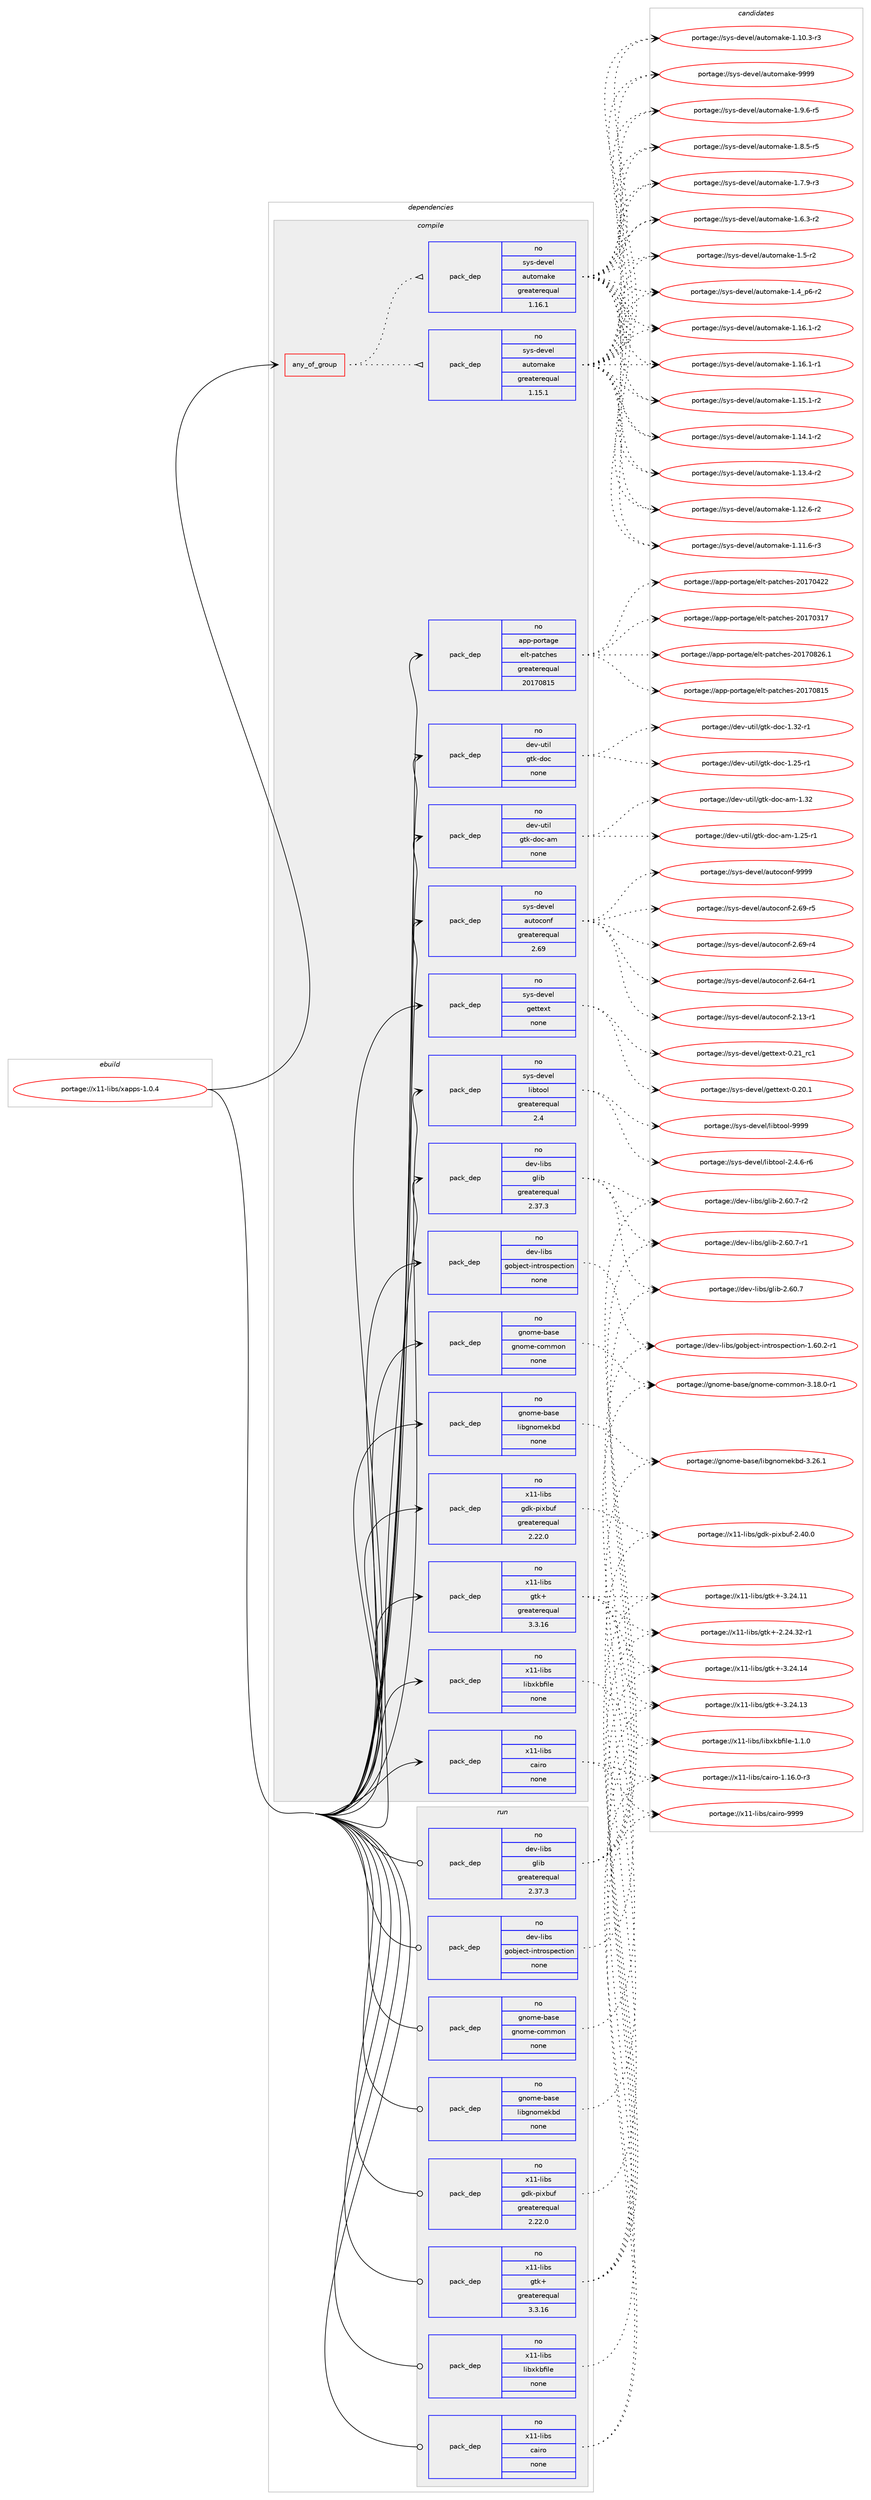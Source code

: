 digraph prolog {

# *************
# Graph options
# *************

newrank=true;
concentrate=true;
compound=true;
graph [rankdir=LR,fontname=Helvetica,fontsize=10,ranksep=1.5];#, ranksep=2.5, nodesep=0.2];
edge  [arrowhead=vee];
node  [fontname=Helvetica,fontsize=10];

# **********
# The ebuild
# **********

subgraph cluster_leftcol {
color=gray;
rank=same;
label=<<i>ebuild</i>>;
id [label="portage://x11-libs/xapps-1.0.4", color=red, width=4, href="../x11-libs/xapps-1.0.4.svg"];
}

# ****************
# The dependencies
# ****************

subgraph cluster_midcol {
color=gray;
label=<<i>dependencies</i>>;
subgraph cluster_compile {
fillcolor="#eeeeee";
style=filled;
label=<<i>compile</i>>;
subgraph any204 {
dependency12370 [label=<<TABLE BORDER="0" CELLBORDER="1" CELLSPACING="0" CELLPADDING="4"><TR><TD CELLPADDING="10">any_of_group</TD></TR></TABLE>>, shape=none, color=red];subgraph pack10590 {
dependency12371 [label=<<TABLE BORDER="0" CELLBORDER="1" CELLSPACING="0" CELLPADDING="4" WIDTH="220"><TR><TD ROWSPAN="6" CELLPADDING="30">pack_dep</TD></TR><TR><TD WIDTH="110">no</TD></TR><TR><TD>sys-devel</TD></TR><TR><TD>automake</TD></TR><TR><TD>greaterequal</TD></TR><TR><TD>1.16.1</TD></TR></TABLE>>, shape=none, color=blue];
}
dependency12370:e -> dependency12371:w [weight=20,style="dotted",arrowhead="oinv"];
subgraph pack10591 {
dependency12372 [label=<<TABLE BORDER="0" CELLBORDER="1" CELLSPACING="0" CELLPADDING="4" WIDTH="220"><TR><TD ROWSPAN="6" CELLPADDING="30">pack_dep</TD></TR><TR><TD WIDTH="110">no</TD></TR><TR><TD>sys-devel</TD></TR><TR><TD>automake</TD></TR><TR><TD>greaterequal</TD></TR><TR><TD>1.15.1</TD></TR></TABLE>>, shape=none, color=blue];
}
dependency12370:e -> dependency12372:w [weight=20,style="dotted",arrowhead="oinv"];
}
id:e -> dependency12370:w [weight=20,style="solid",arrowhead="vee"];
subgraph pack10592 {
dependency12373 [label=<<TABLE BORDER="0" CELLBORDER="1" CELLSPACING="0" CELLPADDING="4" WIDTH="220"><TR><TD ROWSPAN="6" CELLPADDING="30">pack_dep</TD></TR><TR><TD WIDTH="110">no</TD></TR><TR><TD>app-portage</TD></TR><TR><TD>elt-patches</TD></TR><TR><TD>greaterequal</TD></TR><TR><TD>20170815</TD></TR></TABLE>>, shape=none, color=blue];
}
id:e -> dependency12373:w [weight=20,style="solid",arrowhead="vee"];
subgraph pack10593 {
dependency12374 [label=<<TABLE BORDER="0" CELLBORDER="1" CELLSPACING="0" CELLPADDING="4" WIDTH="220"><TR><TD ROWSPAN="6" CELLPADDING="30">pack_dep</TD></TR><TR><TD WIDTH="110">no</TD></TR><TR><TD>dev-libs</TD></TR><TR><TD>glib</TD></TR><TR><TD>greaterequal</TD></TR><TR><TD>2.37.3</TD></TR></TABLE>>, shape=none, color=blue];
}
id:e -> dependency12374:w [weight=20,style="solid",arrowhead="vee"];
subgraph pack10594 {
dependency12375 [label=<<TABLE BORDER="0" CELLBORDER="1" CELLSPACING="0" CELLPADDING="4" WIDTH="220"><TR><TD ROWSPAN="6" CELLPADDING="30">pack_dep</TD></TR><TR><TD WIDTH="110">no</TD></TR><TR><TD>dev-libs</TD></TR><TR><TD>gobject-introspection</TD></TR><TR><TD>none</TD></TR><TR><TD></TD></TR></TABLE>>, shape=none, color=blue];
}
id:e -> dependency12375:w [weight=20,style="solid",arrowhead="vee"];
subgraph pack10595 {
dependency12376 [label=<<TABLE BORDER="0" CELLBORDER="1" CELLSPACING="0" CELLPADDING="4" WIDTH="220"><TR><TD ROWSPAN="6" CELLPADDING="30">pack_dep</TD></TR><TR><TD WIDTH="110">no</TD></TR><TR><TD>dev-util</TD></TR><TR><TD>gtk-doc</TD></TR><TR><TD>none</TD></TR><TR><TD></TD></TR></TABLE>>, shape=none, color=blue];
}
id:e -> dependency12376:w [weight=20,style="solid",arrowhead="vee"];
subgraph pack10596 {
dependency12377 [label=<<TABLE BORDER="0" CELLBORDER="1" CELLSPACING="0" CELLPADDING="4" WIDTH="220"><TR><TD ROWSPAN="6" CELLPADDING="30">pack_dep</TD></TR><TR><TD WIDTH="110">no</TD></TR><TR><TD>dev-util</TD></TR><TR><TD>gtk-doc-am</TD></TR><TR><TD>none</TD></TR><TR><TD></TD></TR></TABLE>>, shape=none, color=blue];
}
id:e -> dependency12377:w [weight=20,style="solid",arrowhead="vee"];
subgraph pack10597 {
dependency12378 [label=<<TABLE BORDER="0" CELLBORDER="1" CELLSPACING="0" CELLPADDING="4" WIDTH="220"><TR><TD ROWSPAN="6" CELLPADDING="30">pack_dep</TD></TR><TR><TD WIDTH="110">no</TD></TR><TR><TD>gnome-base</TD></TR><TR><TD>gnome-common</TD></TR><TR><TD>none</TD></TR><TR><TD></TD></TR></TABLE>>, shape=none, color=blue];
}
id:e -> dependency12378:w [weight=20,style="solid",arrowhead="vee"];
subgraph pack10598 {
dependency12379 [label=<<TABLE BORDER="0" CELLBORDER="1" CELLSPACING="0" CELLPADDING="4" WIDTH="220"><TR><TD ROWSPAN="6" CELLPADDING="30">pack_dep</TD></TR><TR><TD WIDTH="110">no</TD></TR><TR><TD>gnome-base</TD></TR><TR><TD>libgnomekbd</TD></TR><TR><TD>none</TD></TR><TR><TD></TD></TR></TABLE>>, shape=none, color=blue];
}
id:e -> dependency12379:w [weight=20,style="solid",arrowhead="vee"];
subgraph pack10599 {
dependency12380 [label=<<TABLE BORDER="0" CELLBORDER="1" CELLSPACING="0" CELLPADDING="4" WIDTH="220"><TR><TD ROWSPAN="6" CELLPADDING="30">pack_dep</TD></TR><TR><TD WIDTH="110">no</TD></TR><TR><TD>sys-devel</TD></TR><TR><TD>autoconf</TD></TR><TR><TD>greaterequal</TD></TR><TR><TD>2.69</TD></TR></TABLE>>, shape=none, color=blue];
}
id:e -> dependency12380:w [weight=20,style="solid",arrowhead="vee"];
subgraph pack10600 {
dependency12381 [label=<<TABLE BORDER="0" CELLBORDER="1" CELLSPACING="0" CELLPADDING="4" WIDTH="220"><TR><TD ROWSPAN="6" CELLPADDING="30">pack_dep</TD></TR><TR><TD WIDTH="110">no</TD></TR><TR><TD>sys-devel</TD></TR><TR><TD>gettext</TD></TR><TR><TD>none</TD></TR><TR><TD></TD></TR></TABLE>>, shape=none, color=blue];
}
id:e -> dependency12381:w [weight=20,style="solid",arrowhead="vee"];
subgraph pack10601 {
dependency12382 [label=<<TABLE BORDER="0" CELLBORDER="1" CELLSPACING="0" CELLPADDING="4" WIDTH="220"><TR><TD ROWSPAN="6" CELLPADDING="30">pack_dep</TD></TR><TR><TD WIDTH="110">no</TD></TR><TR><TD>sys-devel</TD></TR><TR><TD>libtool</TD></TR><TR><TD>greaterequal</TD></TR><TR><TD>2.4</TD></TR></TABLE>>, shape=none, color=blue];
}
id:e -> dependency12382:w [weight=20,style="solid",arrowhead="vee"];
subgraph pack10602 {
dependency12383 [label=<<TABLE BORDER="0" CELLBORDER="1" CELLSPACING="0" CELLPADDING="4" WIDTH="220"><TR><TD ROWSPAN="6" CELLPADDING="30">pack_dep</TD></TR><TR><TD WIDTH="110">no</TD></TR><TR><TD>x11-libs</TD></TR><TR><TD>cairo</TD></TR><TR><TD>none</TD></TR><TR><TD></TD></TR></TABLE>>, shape=none, color=blue];
}
id:e -> dependency12383:w [weight=20,style="solid",arrowhead="vee"];
subgraph pack10603 {
dependency12384 [label=<<TABLE BORDER="0" CELLBORDER="1" CELLSPACING="0" CELLPADDING="4" WIDTH="220"><TR><TD ROWSPAN="6" CELLPADDING="30">pack_dep</TD></TR><TR><TD WIDTH="110">no</TD></TR><TR><TD>x11-libs</TD></TR><TR><TD>gdk-pixbuf</TD></TR><TR><TD>greaterequal</TD></TR><TR><TD>2.22.0</TD></TR></TABLE>>, shape=none, color=blue];
}
id:e -> dependency12384:w [weight=20,style="solid",arrowhead="vee"];
subgraph pack10604 {
dependency12385 [label=<<TABLE BORDER="0" CELLBORDER="1" CELLSPACING="0" CELLPADDING="4" WIDTH="220"><TR><TD ROWSPAN="6" CELLPADDING="30">pack_dep</TD></TR><TR><TD WIDTH="110">no</TD></TR><TR><TD>x11-libs</TD></TR><TR><TD>gtk+</TD></TR><TR><TD>greaterequal</TD></TR><TR><TD>3.3.16</TD></TR></TABLE>>, shape=none, color=blue];
}
id:e -> dependency12385:w [weight=20,style="solid",arrowhead="vee"];
subgraph pack10605 {
dependency12386 [label=<<TABLE BORDER="0" CELLBORDER="1" CELLSPACING="0" CELLPADDING="4" WIDTH="220"><TR><TD ROWSPAN="6" CELLPADDING="30">pack_dep</TD></TR><TR><TD WIDTH="110">no</TD></TR><TR><TD>x11-libs</TD></TR><TR><TD>libxkbfile</TD></TR><TR><TD>none</TD></TR><TR><TD></TD></TR></TABLE>>, shape=none, color=blue];
}
id:e -> dependency12386:w [weight=20,style="solid",arrowhead="vee"];
}
subgraph cluster_compileandrun {
fillcolor="#eeeeee";
style=filled;
label=<<i>compile and run</i>>;
}
subgraph cluster_run {
fillcolor="#eeeeee";
style=filled;
label=<<i>run</i>>;
subgraph pack10606 {
dependency12387 [label=<<TABLE BORDER="0" CELLBORDER="1" CELLSPACING="0" CELLPADDING="4" WIDTH="220"><TR><TD ROWSPAN="6" CELLPADDING="30">pack_dep</TD></TR><TR><TD WIDTH="110">no</TD></TR><TR><TD>dev-libs</TD></TR><TR><TD>glib</TD></TR><TR><TD>greaterequal</TD></TR><TR><TD>2.37.3</TD></TR></TABLE>>, shape=none, color=blue];
}
id:e -> dependency12387:w [weight=20,style="solid",arrowhead="odot"];
subgraph pack10607 {
dependency12388 [label=<<TABLE BORDER="0" CELLBORDER="1" CELLSPACING="0" CELLPADDING="4" WIDTH="220"><TR><TD ROWSPAN="6" CELLPADDING="30">pack_dep</TD></TR><TR><TD WIDTH="110">no</TD></TR><TR><TD>dev-libs</TD></TR><TR><TD>gobject-introspection</TD></TR><TR><TD>none</TD></TR><TR><TD></TD></TR></TABLE>>, shape=none, color=blue];
}
id:e -> dependency12388:w [weight=20,style="solid",arrowhead="odot"];
subgraph pack10608 {
dependency12389 [label=<<TABLE BORDER="0" CELLBORDER="1" CELLSPACING="0" CELLPADDING="4" WIDTH="220"><TR><TD ROWSPAN="6" CELLPADDING="30">pack_dep</TD></TR><TR><TD WIDTH="110">no</TD></TR><TR><TD>gnome-base</TD></TR><TR><TD>gnome-common</TD></TR><TR><TD>none</TD></TR><TR><TD></TD></TR></TABLE>>, shape=none, color=blue];
}
id:e -> dependency12389:w [weight=20,style="solid",arrowhead="odot"];
subgraph pack10609 {
dependency12390 [label=<<TABLE BORDER="0" CELLBORDER="1" CELLSPACING="0" CELLPADDING="4" WIDTH="220"><TR><TD ROWSPAN="6" CELLPADDING="30">pack_dep</TD></TR><TR><TD WIDTH="110">no</TD></TR><TR><TD>gnome-base</TD></TR><TR><TD>libgnomekbd</TD></TR><TR><TD>none</TD></TR><TR><TD></TD></TR></TABLE>>, shape=none, color=blue];
}
id:e -> dependency12390:w [weight=20,style="solid",arrowhead="odot"];
subgraph pack10610 {
dependency12391 [label=<<TABLE BORDER="0" CELLBORDER="1" CELLSPACING="0" CELLPADDING="4" WIDTH="220"><TR><TD ROWSPAN="6" CELLPADDING="30">pack_dep</TD></TR><TR><TD WIDTH="110">no</TD></TR><TR><TD>x11-libs</TD></TR><TR><TD>cairo</TD></TR><TR><TD>none</TD></TR><TR><TD></TD></TR></TABLE>>, shape=none, color=blue];
}
id:e -> dependency12391:w [weight=20,style="solid",arrowhead="odot"];
subgraph pack10611 {
dependency12392 [label=<<TABLE BORDER="0" CELLBORDER="1" CELLSPACING="0" CELLPADDING="4" WIDTH="220"><TR><TD ROWSPAN="6" CELLPADDING="30">pack_dep</TD></TR><TR><TD WIDTH="110">no</TD></TR><TR><TD>x11-libs</TD></TR><TR><TD>gdk-pixbuf</TD></TR><TR><TD>greaterequal</TD></TR><TR><TD>2.22.0</TD></TR></TABLE>>, shape=none, color=blue];
}
id:e -> dependency12392:w [weight=20,style="solid",arrowhead="odot"];
subgraph pack10612 {
dependency12393 [label=<<TABLE BORDER="0" CELLBORDER="1" CELLSPACING="0" CELLPADDING="4" WIDTH="220"><TR><TD ROWSPAN="6" CELLPADDING="30">pack_dep</TD></TR><TR><TD WIDTH="110">no</TD></TR><TR><TD>x11-libs</TD></TR><TR><TD>gtk+</TD></TR><TR><TD>greaterequal</TD></TR><TR><TD>3.3.16</TD></TR></TABLE>>, shape=none, color=blue];
}
id:e -> dependency12393:w [weight=20,style="solid",arrowhead="odot"];
subgraph pack10613 {
dependency12394 [label=<<TABLE BORDER="0" CELLBORDER="1" CELLSPACING="0" CELLPADDING="4" WIDTH="220"><TR><TD ROWSPAN="6" CELLPADDING="30">pack_dep</TD></TR><TR><TD WIDTH="110">no</TD></TR><TR><TD>x11-libs</TD></TR><TR><TD>libxkbfile</TD></TR><TR><TD>none</TD></TR><TR><TD></TD></TR></TABLE>>, shape=none, color=blue];
}
id:e -> dependency12394:w [weight=20,style="solid",arrowhead="odot"];
}
}

# **************
# The candidates
# **************

subgraph cluster_choices {
rank=same;
color=gray;
label=<<i>candidates</i>>;

subgraph choice10590 {
color=black;
nodesep=1;
choice115121115451001011181011084797117116111109971071014557575757 [label="portage://sys-devel/automake-9999", color=red, width=4,href="../sys-devel/automake-9999.svg"];
choice115121115451001011181011084797117116111109971071014549465746544511453 [label="portage://sys-devel/automake-1.9.6-r5", color=red, width=4,href="../sys-devel/automake-1.9.6-r5.svg"];
choice115121115451001011181011084797117116111109971071014549465646534511453 [label="portage://sys-devel/automake-1.8.5-r5", color=red, width=4,href="../sys-devel/automake-1.8.5-r5.svg"];
choice115121115451001011181011084797117116111109971071014549465546574511451 [label="portage://sys-devel/automake-1.7.9-r3", color=red, width=4,href="../sys-devel/automake-1.7.9-r3.svg"];
choice115121115451001011181011084797117116111109971071014549465446514511450 [label="portage://sys-devel/automake-1.6.3-r2", color=red, width=4,href="../sys-devel/automake-1.6.3-r2.svg"];
choice11512111545100101118101108479711711611110997107101454946534511450 [label="portage://sys-devel/automake-1.5-r2", color=red, width=4,href="../sys-devel/automake-1.5-r2.svg"];
choice115121115451001011181011084797117116111109971071014549465295112544511450 [label="portage://sys-devel/automake-1.4_p6-r2", color=red, width=4,href="../sys-devel/automake-1.4_p6-r2.svg"];
choice11512111545100101118101108479711711611110997107101454946495446494511450 [label="portage://sys-devel/automake-1.16.1-r2", color=red, width=4,href="../sys-devel/automake-1.16.1-r2.svg"];
choice11512111545100101118101108479711711611110997107101454946495446494511449 [label="portage://sys-devel/automake-1.16.1-r1", color=red, width=4,href="../sys-devel/automake-1.16.1-r1.svg"];
choice11512111545100101118101108479711711611110997107101454946495346494511450 [label="portage://sys-devel/automake-1.15.1-r2", color=red, width=4,href="../sys-devel/automake-1.15.1-r2.svg"];
choice11512111545100101118101108479711711611110997107101454946495246494511450 [label="portage://sys-devel/automake-1.14.1-r2", color=red, width=4,href="../sys-devel/automake-1.14.1-r2.svg"];
choice11512111545100101118101108479711711611110997107101454946495146524511450 [label="portage://sys-devel/automake-1.13.4-r2", color=red, width=4,href="../sys-devel/automake-1.13.4-r2.svg"];
choice11512111545100101118101108479711711611110997107101454946495046544511450 [label="portage://sys-devel/automake-1.12.6-r2", color=red, width=4,href="../sys-devel/automake-1.12.6-r2.svg"];
choice11512111545100101118101108479711711611110997107101454946494946544511451 [label="portage://sys-devel/automake-1.11.6-r3", color=red, width=4,href="../sys-devel/automake-1.11.6-r3.svg"];
choice11512111545100101118101108479711711611110997107101454946494846514511451 [label="portage://sys-devel/automake-1.10.3-r3", color=red, width=4,href="../sys-devel/automake-1.10.3-r3.svg"];
dependency12371:e -> choice115121115451001011181011084797117116111109971071014557575757:w [style=dotted,weight="100"];
dependency12371:e -> choice115121115451001011181011084797117116111109971071014549465746544511453:w [style=dotted,weight="100"];
dependency12371:e -> choice115121115451001011181011084797117116111109971071014549465646534511453:w [style=dotted,weight="100"];
dependency12371:e -> choice115121115451001011181011084797117116111109971071014549465546574511451:w [style=dotted,weight="100"];
dependency12371:e -> choice115121115451001011181011084797117116111109971071014549465446514511450:w [style=dotted,weight="100"];
dependency12371:e -> choice11512111545100101118101108479711711611110997107101454946534511450:w [style=dotted,weight="100"];
dependency12371:e -> choice115121115451001011181011084797117116111109971071014549465295112544511450:w [style=dotted,weight="100"];
dependency12371:e -> choice11512111545100101118101108479711711611110997107101454946495446494511450:w [style=dotted,weight="100"];
dependency12371:e -> choice11512111545100101118101108479711711611110997107101454946495446494511449:w [style=dotted,weight="100"];
dependency12371:e -> choice11512111545100101118101108479711711611110997107101454946495346494511450:w [style=dotted,weight="100"];
dependency12371:e -> choice11512111545100101118101108479711711611110997107101454946495246494511450:w [style=dotted,weight="100"];
dependency12371:e -> choice11512111545100101118101108479711711611110997107101454946495146524511450:w [style=dotted,weight="100"];
dependency12371:e -> choice11512111545100101118101108479711711611110997107101454946495046544511450:w [style=dotted,weight="100"];
dependency12371:e -> choice11512111545100101118101108479711711611110997107101454946494946544511451:w [style=dotted,weight="100"];
dependency12371:e -> choice11512111545100101118101108479711711611110997107101454946494846514511451:w [style=dotted,weight="100"];
}
subgraph choice10591 {
color=black;
nodesep=1;
choice115121115451001011181011084797117116111109971071014557575757 [label="portage://sys-devel/automake-9999", color=red, width=4,href="../sys-devel/automake-9999.svg"];
choice115121115451001011181011084797117116111109971071014549465746544511453 [label="portage://sys-devel/automake-1.9.6-r5", color=red, width=4,href="../sys-devel/automake-1.9.6-r5.svg"];
choice115121115451001011181011084797117116111109971071014549465646534511453 [label="portage://sys-devel/automake-1.8.5-r5", color=red, width=4,href="../sys-devel/automake-1.8.5-r5.svg"];
choice115121115451001011181011084797117116111109971071014549465546574511451 [label="portage://sys-devel/automake-1.7.9-r3", color=red, width=4,href="../sys-devel/automake-1.7.9-r3.svg"];
choice115121115451001011181011084797117116111109971071014549465446514511450 [label="portage://sys-devel/automake-1.6.3-r2", color=red, width=4,href="../sys-devel/automake-1.6.3-r2.svg"];
choice11512111545100101118101108479711711611110997107101454946534511450 [label="portage://sys-devel/automake-1.5-r2", color=red, width=4,href="../sys-devel/automake-1.5-r2.svg"];
choice115121115451001011181011084797117116111109971071014549465295112544511450 [label="portage://sys-devel/automake-1.4_p6-r2", color=red, width=4,href="../sys-devel/automake-1.4_p6-r2.svg"];
choice11512111545100101118101108479711711611110997107101454946495446494511450 [label="portage://sys-devel/automake-1.16.1-r2", color=red, width=4,href="../sys-devel/automake-1.16.1-r2.svg"];
choice11512111545100101118101108479711711611110997107101454946495446494511449 [label="portage://sys-devel/automake-1.16.1-r1", color=red, width=4,href="../sys-devel/automake-1.16.1-r1.svg"];
choice11512111545100101118101108479711711611110997107101454946495346494511450 [label="portage://sys-devel/automake-1.15.1-r2", color=red, width=4,href="../sys-devel/automake-1.15.1-r2.svg"];
choice11512111545100101118101108479711711611110997107101454946495246494511450 [label="portage://sys-devel/automake-1.14.1-r2", color=red, width=4,href="../sys-devel/automake-1.14.1-r2.svg"];
choice11512111545100101118101108479711711611110997107101454946495146524511450 [label="portage://sys-devel/automake-1.13.4-r2", color=red, width=4,href="../sys-devel/automake-1.13.4-r2.svg"];
choice11512111545100101118101108479711711611110997107101454946495046544511450 [label="portage://sys-devel/automake-1.12.6-r2", color=red, width=4,href="../sys-devel/automake-1.12.6-r2.svg"];
choice11512111545100101118101108479711711611110997107101454946494946544511451 [label="portage://sys-devel/automake-1.11.6-r3", color=red, width=4,href="../sys-devel/automake-1.11.6-r3.svg"];
choice11512111545100101118101108479711711611110997107101454946494846514511451 [label="portage://sys-devel/automake-1.10.3-r3", color=red, width=4,href="../sys-devel/automake-1.10.3-r3.svg"];
dependency12372:e -> choice115121115451001011181011084797117116111109971071014557575757:w [style=dotted,weight="100"];
dependency12372:e -> choice115121115451001011181011084797117116111109971071014549465746544511453:w [style=dotted,weight="100"];
dependency12372:e -> choice115121115451001011181011084797117116111109971071014549465646534511453:w [style=dotted,weight="100"];
dependency12372:e -> choice115121115451001011181011084797117116111109971071014549465546574511451:w [style=dotted,weight="100"];
dependency12372:e -> choice115121115451001011181011084797117116111109971071014549465446514511450:w [style=dotted,weight="100"];
dependency12372:e -> choice11512111545100101118101108479711711611110997107101454946534511450:w [style=dotted,weight="100"];
dependency12372:e -> choice115121115451001011181011084797117116111109971071014549465295112544511450:w [style=dotted,weight="100"];
dependency12372:e -> choice11512111545100101118101108479711711611110997107101454946495446494511450:w [style=dotted,weight="100"];
dependency12372:e -> choice11512111545100101118101108479711711611110997107101454946495446494511449:w [style=dotted,weight="100"];
dependency12372:e -> choice11512111545100101118101108479711711611110997107101454946495346494511450:w [style=dotted,weight="100"];
dependency12372:e -> choice11512111545100101118101108479711711611110997107101454946495246494511450:w [style=dotted,weight="100"];
dependency12372:e -> choice11512111545100101118101108479711711611110997107101454946495146524511450:w [style=dotted,weight="100"];
dependency12372:e -> choice11512111545100101118101108479711711611110997107101454946495046544511450:w [style=dotted,weight="100"];
dependency12372:e -> choice11512111545100101118101108479711711611110997107101454946494946544511451:w [style=dotted,weight="100"];
dependency12372:e -> choice11512111545100101118101108479711711611110997107101454946494846514511451:w [style=dotted,weight="100"];
}
subgraph choice10592 {
color=black;
nodesep=1;
choice971121124511211111411697103101471011081164511297116991041011154550484955485650544649 [label="portage://app-portage/elt-patches-20170826.1", color=red, width=4,href="../app-portage/elt-patches-20170826.1.svg"];
choice97112112451121111141169710310147101108116451129711699104101115455048495548564953 [label="portage://app-portage/elt-patches-20170815", color=red, width=4,href="../app-portage/elt-patches-20170815.svg"];
choice97112112451121111141169710310147101108116451129711699104101115455048495548525050 [label="portage://app-portage/elt-patches-20170422", color=red, width=4,href="../app-portage/elt-patches-20170422.svg"];
choice97112112451121111141169710310147101108116451129711699104101115455048495548514955 [label="portage://app-portage/elt-patches-20170317", color=red, width=4,href="../app-portage/elt-patches-20170317.svg"];
dependency12373:e -> choice971121124511211111411697103101471011081164511297116991041011154550484955485650544649:w [style=dotted,weight="100"];
dependency12373:e -> choice97112112451121111141169710310147101108116451129711699104101115455048495548564953:w [style=dotted,weight="100"];
dependency12373:e -> choice97112112451121111141169710310147101108116451129711699104101115455048495548525050:w [style=dotted,weight="100"];
dependency12373:e -> choice97112112451121111141169710310147101108116451129711699104101115455048495548514955:w [style=dotted,weight="100"];
}
subgraph choice10593 {
color=black;
nodesep=1;
choice10010111845108105981154710310810598455046544846554511450 [label="portage://dev-libs/glib-2.60.7-r2", color=red, width=4,href="../dev-libs/glib-2.60.7-r2.svg"];
choice10010111845108105981154710310810598455046544846554511449 [label="portage://dev-libs/glib-2.60.7-r1", color=red, width=4,href="../dev-libs/glib-2.60.7-r1.svg"];
choice1001011184510810598115471031081059845504654484655 [label="portage://dev-libs/glib-2.60.7", color=red, width=4,href="../dev-libs/glib-2.60.7.svg"];
dependency12374:e -> choice10010111845108105981154710310810598455046544846554511450:w [style=dotted,weight="100"];
dependency12374:e -> choice10010111845108105981154710310810598455046544846554511449:w [style=dotted,weight="100"];
dependency12374:e -> choice1001011184510810598115471031081059845504654484655:w [style=dotted,weight="100"];
}
subgraph choice10594 {
color=black;
nodesep=1;
choice10010111845108105981154710311198106101991164510511011611411111511210199116105111110454946544846504511449 [label="portage://dev-libs/gobject-introspection-1.60.2-r1", color=red, width=4,href="../dev-libs/gobject-introspection-1.60.2-r1.svg"];
dependency12375:e -> choice10010111845108105981154710311198106101991164510511011611411111511210199116105111110454946544846504511449:w [style=dotted,weight="100"];
}
subgraph choice10595 {
color=black;
nodesep=1;
choice1001011184511711610510847103116107451001119945494651504511449 [label="portage://dev-util/gtk-doc-1.32-r1", color=red, width=4,href="../dev-util/gtk-doc-1.32-r1.svg"];
choice1001011184511711610510847103116107451001119945494650534511449 [label="portage://dev-util/gtk-doc-1.25-r1", color=red, width=4,href="../dev-util/gtk-doc-1.25-r1.svg"];
dependency12376:e -> choice1001011184511711610510847103116107451001119945494651504511449:w [style=dotted,weight="100"];
dependency12376:e -> choice1001011184511711610510847103116107451001119945494650534511449:w [style=dotted,weight="100"];
}
subgraph choice10596 {
color=black;
nodesep=1;
choice1001011184511711610510847103116107451001119945971094549465150 [label="portage://dev-util/gtk-doc-am-1.32", color=red, width=4,href="../dev-util/gtk-doc-am-1.32.svg"];
choice10010111845117116105108471031161074510011199459710945494650534511449 [label="portage://dev-util/gtk-doc-am-1.25-r1", color=red, width=4,href="../dev-util/gtk-doc-am-1.25-r1.svg"];
dependency12377:e -> choice1001011184511711610510847103116107451001119945971094549465150:w [style=dotted,weight="100"];
dependency12377:e -> choice10010111845117116105108471031161074510011199459710945494650534511449:w [style=dotted,weight="100"];
}
subgraph choice10597 {
color=black;
nodesep=1;
choice103110111109101459897115101471031101111091014599111109109111110455146495646484511449 [label="portage://gnome-base/gnome-common-3.18.0-r1", color=red, width=4,href="../gnome-base/gnome-common-3.18.0-r1.svg"];
dependency12378:e -> choice103110111109101459897115101471031101111091014599111109109111110455146495646484511449:w [style=dotted,weight="100"];
}
subgraph choice10598 {
color=black;
nodesep=1;
choice10311011110910145989711510147108105981031101111091011079810045514650544649 [label="portage://gnome-base/libgnomekbd-3.26.1", color=red, width=4,href="../gnome-base/libgnomekbd-3.26.1.svg"];
dependency12379:e -> choice10311011110910145989711510147108105981031101111091011079810045514650544649:w [style=dotted,weight="100"];
}
subgraph choice10599 {
color=black;
nodesep=1;
choice115121115451001011181011084797117116111991111101024557575757 [label="portage://sys-devel/autoconf-9999", color=red, width=4,href="../sys-devel/autoconf-9999.svg"];
choice1151211154510010111810110847971171161119911111010245504654574511453 [label="portage://sys-devel/autoconf-2.69-r5", color=red, width=4,href="../sys-devel/autoconf-2.69-r5.svg"];
choice1151211154510010111810110847971171161119911111010245504654574511452 [label="portage://sys-devel/autoconf-2.69-r4", color=red, width=4,href="../sys-devel/autoconf-2.69-r4.svg"];
choice1151211154510010111810110847971171161119911111010245504654524511449 [label="portage://sys-devel/autoconf-2.64-r1", color=red, width=4,href="../sys-devel/autoconf-2.64-r1.svg"];
choice1151211154510010111810110847971171161119911111010245504649514511449 [label="portage://sys-devel/autoconf-2.13-r1", color=red, width=4,href="../sys-devel/autoconf-2.13-r1.svg"];
dependency12380:e -> choice115121115451001011181011084797117116111991111101024557575757:w [style=dotted,weight="100"];
dependency12380:e -> choice1151211154510010111810110847971171161119911111010245504654574511453:w [style=dotted,weight="100"];
dependency12380:e -> choice1151211154510010111810110847971171161119911111010245504654574511452:w [style=dotted,weight="100"];
dependency12380:e -> choice1151211154510010111810110847971171161119911111010245504654524511449:w [style=dotted,weight="100"];
dependency12380:e -> choice1151211154510010111810110847971171161119911111010245504649514511449:w [style=dotted,weight="100"];
}
subgraph choice10600 {
color=black;
nodesep=1;
choice11512111545100101118101108471031011161161011201164548465049951149949 [label="portage://sys-devel/gettext-0.21_rc1", color=red, width=4,href="../sys-devel/gettext-0.21_rc1.svg"];
choice115121115451001011181011084710310111611610112011645484650484649 [label="portage://sys-devel/gettext-0.20.1", color=red, width=4,href="../sys-devel/gettext-0.20.1.svg"];
dependency12381:e -> choice11512111545100101118101108471031011161161011201164548465049951149949:w [style=dotted,weight="100"];
dependency12381:e -> choice115121115451001011181011084710310111611610112011645484650484649:w [style=dotted,weight="100"];
}
subgraph choice10601 {
color=black;
nodesep=1;
choice1151211154510010111810110847108105981161111111084557575757 [label="portage://sys-devel/libtool-9999", color=red, width=4,href="../sys-devel/libtool-9999.svg"];
choice1151211154510010111810110847108105981161111111084550465246544511454 [label="portage://sys-devel/libtool-2.4.6-r6", color=red, width=4,href="../sys-devel/libtool-2.4.6-r6.svg"];
dependency12382:e -> choice1151211154510010111810110847108105981161111111084557575757:w [style=dotted,weight="100"];
dependency12382:e -> choice1151211154510010111810110847108105981161111111084550465246544511454:w [style=dotted,weight="100"];
}
subgraph choice10602 {
color=black;
nodesep=1;
choice120494945108105981154799971051141114557575757 [label="portage://x11-libs/cairo-9999", color=red, width=4,href="../x11-libs/cairo-9999.svg"];
choice12049494510810598115479997105114111454946495446484511451 [label="portage://x11-libs/cairo-1.16.0-r3", color=red, width=4,href="../x11-libs/cairo-1.16.0-r3.svg"];
dependency12383:e -> choice120494945108105981154799971051141114557575757:w [style=dotted,weight="100"];
dependency12383:e -> choice12049494510810598115479997105114111454946495446484511451:w [style=dotted,weight="100"];
}
subgraph choice10603 {
color=black;
nodesep=1;
choice1204949451081059811547103100107451121051209811710245504652484648 [label="portage://x11-libs/gdk-pixbuf-2.40.0", color=red, width=4,href="../x11-libs/gdk-pixbuf-2.40.0.svg"];
dependency12384:e -> choice1204949451081059811547103100107451121051209811710245504652484648:w [style=dotted,weight="100"];
}
subgraph choice10604 {
color=black;
nodesep=1;
choice1204949451081059811547103116107434551465052464952 [label="portage://x11-libs/gtk+-3.24.14", color=red, width=4,href="../x11-libs/gtk+-3.24.14.svg"];
choice1204949451081059811547103116107434551465052464951 [label="portage://x11-libs/gtk+-3.24.13", color=red, width=4,href="../x11-libs/gtk+-3.24.13.svg"];
choice1204949451081059811547103116107434551465052464949 [label="portage://x11-libs/gtk+-3.24.11", color=red, width=4,href="../x11-libs/gtk+-3.24.11.svg"];
choice12049494510810598115471031161074345504650524651504511449 [label="portage://x11-libs/gtk+-2.24.32-r1", color=red, width=4,href="../x11-libs/gtk+-2.24.32-r1.svg"];
dependency12385:e -> choice1204949451081059811547103116107434551465052464952:w [style=dotted,weight="100"];
dependency12385:e -> choice1204949451081059811547103116107434551465052464951:w [style=dotted,weight="100"];
dependency12385:e -> choice1204949451081059811547103116107434551465052464949:w [style=dotted,weight="100"];
dependency12385:e -> choice12049494510810598115471031161074345504650524651504511449:w [style=dotted,weight="100"];
}
subgraph choice10605 {
color=black;
nodesep=1;
choice12049494510810598115471081059812010798102105108101454946494648 [label="portage://x11-libs/libxkbfile-1.1.0", color=red, width=4,href="../x11-libs/libxkbfile-1.1.0.svg"];
dependency12386:e -> choice12049494510810598115471081059812010798102105108101454946494648:w [style=dotted,weight="100"];
}
subgraph choice10606 {
color=black;
nodesep=1;
choice10010111845108105981154710310810598455046544846554511450 [label="portage://dev-libs/glib-2.60.7-r2", color=red, width=4,href="../dev-libs/glib-2.60.7-r2.svg"];
choice10010111845108105981154710310810598455046544846554511449 [label="portage://dev-libs/glib-2.60.7-r1", color=red, width=4,href="../dev-libs/glib-2.60.7-r1.svg"];
choice1001011184510810598115471031081059845504654484655 [label="portage://dev-libs/glib-2.60.7", color=red, width=4,href="../dev-libs/glib-2.60.7.svg"];
dependency12387:e -> choice10010111845108105981154710310810598455046544846554511450:w [style=dotted,weight="100"];
dependency12387:e -> choice10010111845108105981154710310810598455046544846554511449:w [style=dotted,weight="100"];
dependency12387:e -> choice1001011184510810598115471031081059845504654484655:w [style=dotted,weight="100"];
}
subgraph choice10607 {
color=black;
nodesep=1;
choice10010111845108105981154710311198106101991164510511011611411111511210199116105111110454946544846504511449 [label="portage://dev-libs/gobject-introspection-1.60.2-r1", color=red, width=4,href="../dev-libs/gobject-introspection-1.60.2-r1.svg"];
dependency12388:e -> choice10010111845108105981154710311198106101991164510511011611411111511210199116105111110454946544846504511449:w [style=dotted,weight="100"];
}
subgraph choice10608 {
color=black;
nodesep=1;
choice103110111109101459897115101471031101111091014599111109109111110455146495646484511449 [label="portage://gnome-base/gnome-common-3.18.0-r1", color=red, width=4,href="../gnome-base/gnome-common-3.18.0-r1.svg"];
dependency12389:e -> choice103110111109101459897115101471031101111091014599111109109111110455146495646484511449:w [style=dotted,weight="100"];
}
subgraph choice10609 {
color=black;
nodesep=1;
choice10311011110910145989711510147108105981031101111091011079810045514650544649 [label="portage://gnome-base/libgnomekbd-3.26.1", color=red, width=4,href="../gnome-base/libgnomekbd-3.26.1.svg"];
dependency12390:e -> choice10311011110910145989711510147108105981031101111091011079810045514650544649:w [style=dotted,weight="100"];
}
subgraph choice10610 {
color=black;
nodesep=1;
choice120494945108105981154799971051141114557575757 [label="portage://x11-libs/cairo-9999", color=red, width=4,href="../x11-libs/cairo-9999.svg"];
choice12049494510810598115479997105114111454946495446484511451 [label="portage://x11-libs/cairo-1.16.0-r3", color=red, width=4,href="../x11-libs/cairo-1.16.0-r3.svg"];
dependency12391:e -> choice120494945108105981154799971051141114557575757:w [style=dotted,weight="100"];
dependency12391:e -> choice12049494510810598115479997105114111454946495446484511451:w [style=dotted,weight="100"];
}
subgraph choice10611 {
color=black;
nodesep=1;
choice1204949451081059811547103100107451121051209811710245504652484648 [label="portage://x11-libs/gdk-pixbuf-2.40.0", color=red, width=4,href="../x11-libs/gdk-pixbuf-2.40.0.svg"];
dependency12392:e -> choice1204949451081059811547103100107451121051209811710245504652484648:w [style=dotted,weight="100"];
}
subgraph choice10612 {
color=black;
nodesep=1;
choice1204949451081059811547103116107434551465052464952 [label="portage://x11-libs/gtk+-3.24.14", color=red, width=4,href="../x11-libs/gtk+-3.24.14.svg"];
choice1204949451081059811547103116107434551465052464951 [label="portage://x11-libs/gtk+-3.24.13", color=red, width=4,href="../x11-libs/gtk+-3.24.13.svg"];
choice1204949451081059811547103116107434551465052464949 [label="portage://x11-libs/gtk+-3.24.11", color=red, width=4,href="../x11-libs/gtk+-3.24.11.svg"];
choice12049494510810598115471031161074345504650524651504511449 [label="portage://x11-libs/gtk+-2.24.32-r1", color=red, width=4,href="../x11-libs/gtk+-2.24.32-r1.svg"];
dependency12393:e -> choice1204949451081059811547103116107434551465052464952:w [style=dotted,weight="100"];
dependency12393:e -> choice1204949451081059811547103116107434551465052464951:w [style=dotted,weight="100"];
dependency12393:e -> choice1204949451081059811547103116107434551465052464949:w [style=dotted,weight="100"];
dependency12393:e -> choice12049494510810598115471031161074345504650524651504511449:w [style=dotted,weight="100"];
}
subgraph choice10613 {
color=black;
nodesep=1;
choice12049494510810598115471081059812010798102105108101454946494648 [label="portage://x11-libs/libxkbfile-1.1.0", color=red, width=4,href="../x11-libs/libxkbfile-1.1.0.svg"];
dependency12394:e -> choice12049494510810598115471081059812010798102105108101454946494648:w [style=dotted,weight="100"];
}
}

}
